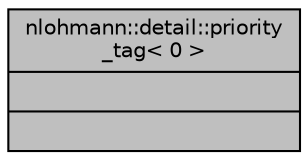 digraph "nlohmann::detail::priority_tag&lt; 0 &gt;"
{
 // INTERACTIVE_SVG=YES
 // LATEX_PDF_SIZE
  edge [fontname="Helvetica",fontsize="10",labelfontname="Helvetica",labelfontsize="10"];
  node [fontname="Helvetica",fontsize="10",shape=record];
  Node1 [label="{nlohmann::detail::priority\l_tag\< 0 \>\n||}",height=0.2,width=0.4,color="black", fillcolor="grey75", style="filled", fontcolor="black",tooltip=" "];
}
